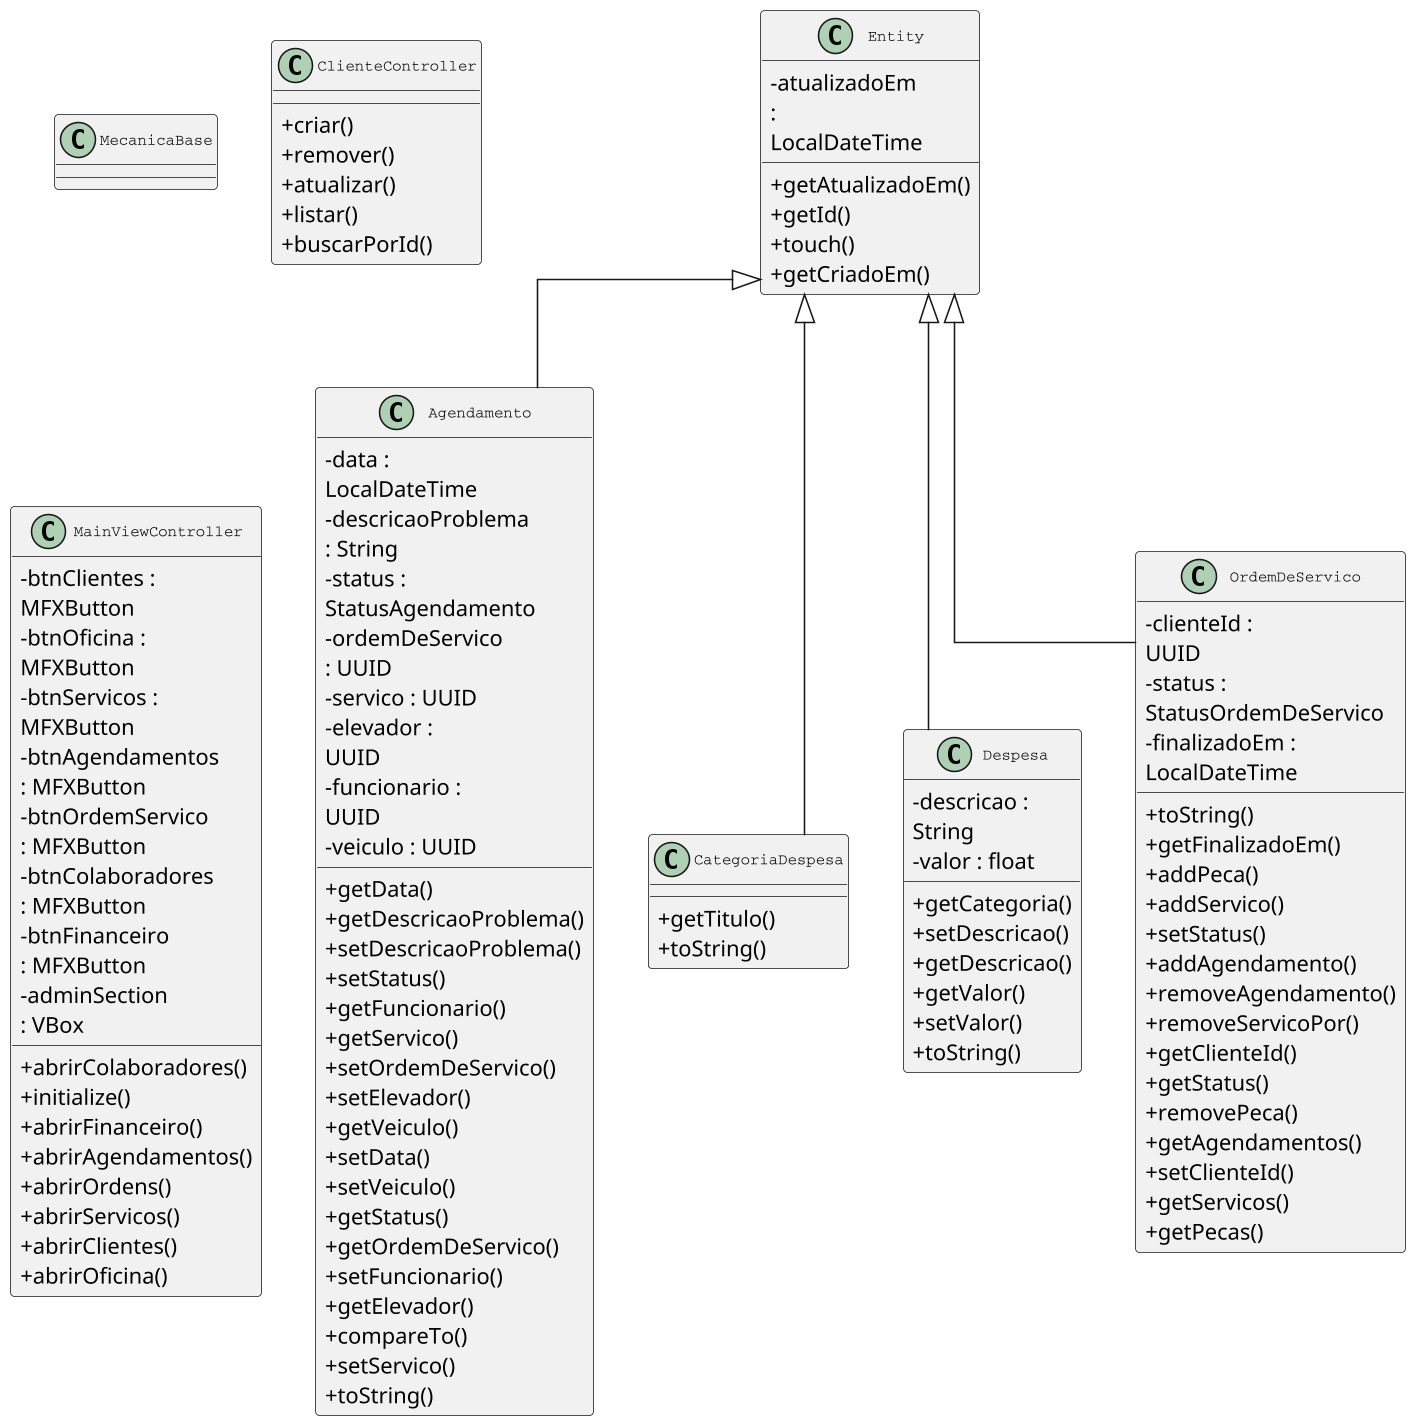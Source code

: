 @startuml
skinparam dpi 150
skinparam classAttributeIconSize 0
skinparam classFontSize 10
skinparam classFontName Courier
skinparam wrapWidth 100
top to bottom direction
skinparam linetype ortho

class MecanicaBase {
}

class ClienteController {
  +criar()
  +remover()
  +atualizar()
  +listar()
  +buscarPorId()
}

class MainViewController {
  - btnClientes : MFXButton
  - btnOficina : MFXButton
  - btnServicos : MFXButton
  - btnAgendamentos : MFXButton
  - btnOrdemServico : MFXButton
  - btnColaboradores : MFXButton
  - btnFinanceiro : MFXButton
  - adminSection : VBox
  +abrirColaboradores()
  +initialize()
  +abrirFinanceiro()
  +abrirAgendamentos()
  +abrirOrdens()
  +abrirServicos()
  +abrirClientes()
  +abrirOficina()
}

class "Entity" {
  - atualizadoEm : LocalDateTime
  +getAtualizadoEm()
  +getId()
  +touch()
  +getCriadoEm()
}

class Agendamento {
  - data : LocalDateTime
  - descricaoProblema : String
  - status : StatusAgendamento
  - ordemDeServico : UUID
  - servico : UUID
  - elevador : UUID
  - funcionario : UUID
  - veiculo : UUID
  +getData()
  +getDescricaoProblema()
  +setDescricaoProblema()
  +setStatus()
  +getFuncionario()
  +getServico()
  +setOrdemDeServico()
  +setElevador()
  +getVeiculo()
  +setData()
  +setVeiculo()
  +getStatus()
  +getOrdemDeServico()
  +setFuncionario()
  +getElevador()
  +compareTo()
  +setServico()
  +toString()
}

class CategoriaDespesa {
  +getTitulo()
  +toString()
}

class Despesa {
  - descricao : String
  - valor : float
  +getCategoria()
  +setDescricao()
  +getDescricao()
  +getValor()
  +setValor()
  +toString()
}

class OrdemDeServico {
  - clienteId : UUID
  - status : StatusOrdemDeServico
  - finalizadoEm : LocalDateTime
  +toString()
  +getFinalizadoEm()
  +addPeca()
  +addServico()
  +setStatus()
  +addAgendamento()
  +removeAgendamento()
  +removeServicoPor()
  +getClienteId()
  +getStatus()
  +removePeca()
  +getAgendamentos()
  +setClienteId()
  +getServicos()
  +getPecas()
}

"Entity" <|-- Agendamento
"Entity" <|-- CategoriaDespesa
"Entity" <|-- Despesa
"Entity" <|-- OrdemDeServico

@enduml
